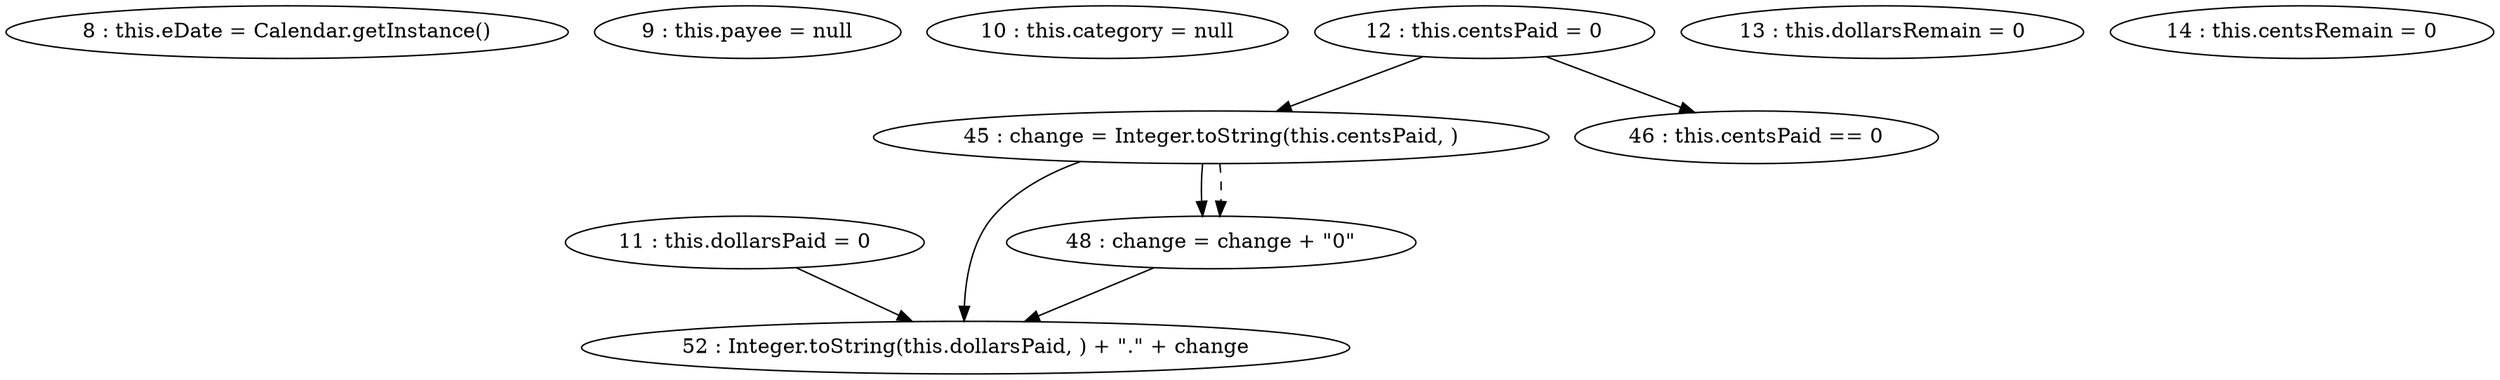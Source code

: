 digraph G {
"8 : this.eDate = Calendar.getInstance()"
"9 : this.payee = null"
"10 : this.category = null"
"11 : this.dollarsPaid = 0"
"11 : this.dollarsPaid = 0" -> "52 : Integer.toString(this.dollarsPaid, ) + \".\" + change"
"12 : this.centsPaid = 0"
"12 : this.centsPaid = 0" -> "45 : change = Integer.toString(this.centsPaid, )"
"12 : this.centsPaid = 0" -> "46 : this.centsPaid == 0"
"13 : this.dollarsRemain = 0"
"14 : this.centsRemain = 0"
"45 : change = Integer.toString(this.centsPaid, )"
"45 : change = Integer.toString(this.centsPaid, )" -> "52 : Integer.toString(this.dollarsPaid, ) + \".\" + change"
"45 : change = Integer.toString(this.centsPaid, )" -> "48 : change = change + \"0\""
"45 : change = Integer.toString(this.centsPaid, )" -> "48 : change = change + \"0\"" [style=dashed]
"46 : this.centsPaid == 0"
"48 : change = change + \"0\""
"48 : change = change + \"0\"" -> "52 : Integer.toString(this.dollarsPaid, ) + \".\" + change"
"52 : Integer.toString(this.dollarsPaid, ) + \".\" + change"
}